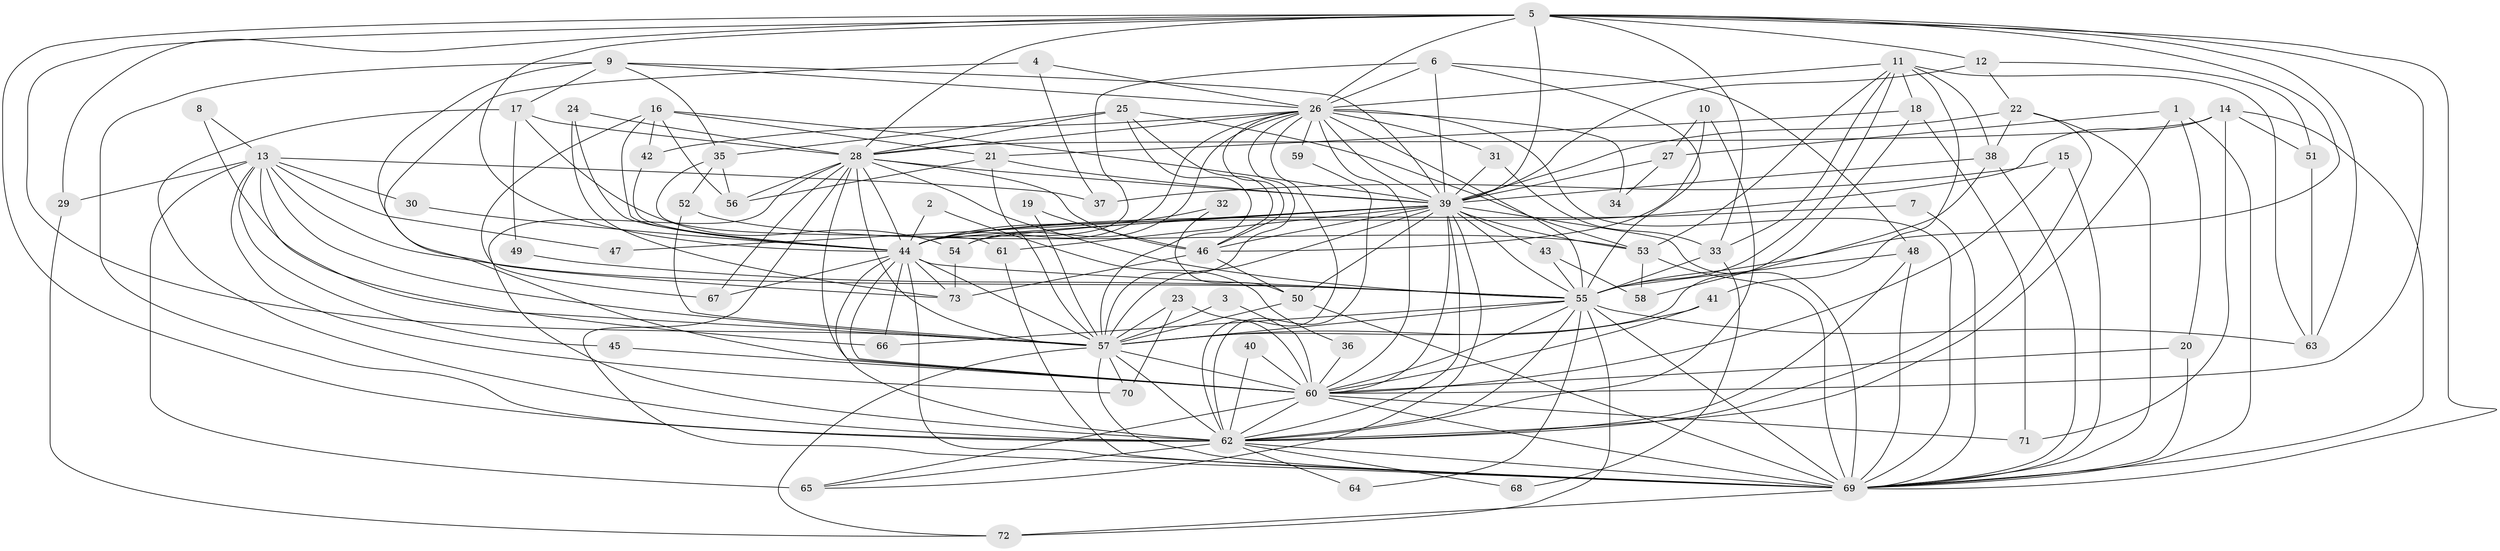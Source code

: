 // original degree distribution, {23: 0.0136986301369863, 22: 0.00684931506849315, 24: 0.02054794520547945, 26: 0.0136986301369863, 33: 0.00684931506849315, 19: 0.00684931506849315, 4: 0.07534246575342465, 8: 0.00684931506849315, 2: 0.5136986301369864, 9: 0.00684931506849315, 3: 0.2465753424657534, 12: 0.00684931506849315, 6: 0.0273972602739726, 5: 0.04794520547945205}
// Generated by graph-tools (version 1.1) at 2025/01/03/09/25 03:01:29]
// undirected, 73 vertices, 215 edges
graph export_dot {
graph [start="1"]
  node [color=gray90,style=filled];
  1;
  2;
  3;
  4;
  5;
  6;
  7;
  8;
  9;
  10;
  11;
  12;
  13;
  14;
  15;
  16;
  17;
  18;
  19;
  20;
  21;
  22;
  23;
  24;
  25;
  26;
  27;
  28;
  29;
  30;
  31;
  32;
  33;
  34;
  35;
  36;
  37;
  38;
  39;
  40;
  41;
  42;
  43;
  44;
  45;
  46;
  47;
  48;
  49;
  50;
  51;
  52;
  53;
  54;
  55;
  56;
  57;
  58;
  59;
  60;
  61;
  62;
  63;
  64;
  65;
  66;
  67;
  68;
  69;
  70;
  71;
  72;
  73;
  1 -- 20 [weight=1.0];
  1 -- 27 [weight=1.0];
  1 -- 62 [weight=1.0];
  1 -- 69 [weight=1.0];
  2 -- 36 [weight=1.0];
  2 -- 44 [weight=1.0];
  3 -- 57 [weight=1.0];
  3 -- 60 [weight=1.0];
  4 -- 26 [weight=1.0];
  4 -- 37 [weight=1.0];
  4 -- 60 [weight=1.0];
  5 -- 12 [weight=1.0];
  5 -- 26 [weight=2.0];
  5 -- 28 [weight=1.0];
  5 -- 29 [weight=1.0];
  5 -- 33 [weight=1.0];
  5 -- 39 [weight=2.0];
  5 -- 44 [weight=2.0];
  5 -- 55 [weight=1.0];
  5 -- 57 [weight=2.0];
  5 -- 60 [weight=1.0];
  5 -- 62 [weight=1.0];
  5 -- 63 [weight=2.0];
  5 -- 69 [weight=2.0];
  6 -- 26 [weight=1.0];
  6 -- 39 [weight=1.0];
  6 -- 44 [weight=1.0];
  6 -- 48 [weight=1.0];
  6 -- 55 [weight=1.0];
  7 -- 44 [weight=1.0];
  7 -- 69 [weight=1.0];
  8 -- 13 [weight=1.0];
  8 -- 57 [weight=1.0];
  9 -- 17 [weight=1.0];
  9 -- 26 [weight=1.0];
  9 -- 35 [weight=1.0];
  9 -- 39 [weight=1.0];
  9 -- 62 [weight=1.0];
  9 -- 73 [weight=1.0];
  10 -- 27 [weight=1.0];
  10 -- 46 [weight=1.0];
  10 -- 62 [weight=1.0];
  11 -- 18 [weight=1.0];
  11 -- 26 [weight=1.0];
  11 -- 33 [weight=1.0];
  11 -- 38 [weight=1.0];
  11 -- 41 [weight=1.0];
  11 -- 53 [weight=1.0];
  11 -- 55 [weight=1.0];
  11 -- 63 [weight=1.0];
  12 -- 22 [weight=1.0];
  12 -- 39 [weight=1.0];
  12 -- 51 [weight=1.0];
  13 -- 29 [weight=1.0];
  13 -- 30 [weight=1.0];
  13 -- 37 [weight=1.0];
  13 -- 45 [weight=1.0];
  13 -- 47 [weight=1.0];
  13 -- 55 [weight=1.0];
  13 -- 57 [weight=2.0];
  13 -- 65 [weight=1.0];
  13 -- 66 [weight=1.0];
  13 -- 70 [weight=1.0];
  14 -- 28 [weight=1.0];
  14 -- 44 [weight=1.0];
  14 -- 51 [weight=1.0];
  14 -- 69 [weight=1.0];
  14 -- 71 [weight=1.0];
  15 -- 37 [weight=1.0];
  15 -- 60 [weight=1.0];
  15 -- 69 [weight=1.0];
  16 -- 21 [weight=1.0];
  16 -- 39 [weight=1.0];
  16 -- 42 [weight=1.0];
  16 -- 44 [weight=1.0];
  16 -- 56 [weight=1.0];
  16 -- 67 [weight=1.0];
  17 -- 28 [weight=1.0];
  17 -- 49 [weight=1.0];
  17 -- 54 [weight=1.0];
  17 -- 62 [weight=2.0];
  18 -- 21 [weight=1.0];
  18 -- 57 [weight=1.0];
  18 -- 71 [weight=1.0];
  19 -- 46 [weight=1.0];
  19 -- 57 [weight=1.0];
  20 -- 60 [weight=1.0];
  20 -- 69 [weight=1.0];
  21 -- 39 [weight=1.0];
  21 -- 56 [weight=1.0];
  21 -- 57 [weight=1.0];
  22 -- 38 [weight=1.0];
  22 -- 39 [weight=1.0];
  22 -- 62 [weight=1.0];
  22 -- 69 [weight=1.0];
  23 -- 57 [weight=1.0];
  23 -- 60 [weight=1.0];
  23 -- 70 [weight=1.0];
  24 -- 28 [weight=1.0];
  24 -- 44 [weight=1.0];
  24 -- 73 [weight=1.0];
  25 -- 28 [weight=1.0];
  25 -- 35 [weight=1.0];
  25 -- 46 [weight=1.0];
  25 -- 53 [weight=1.0];
  25 -- 57 [weight=1.0];
  26 -- 28 [weight=1.0];
  26 -- 31 [weight=1.0];
  26 -- 34 [weight=1.0];
  26 -- 39 [weight=2.0];
  26 -- 42 [weight=1.0];
  26 -- 44 [weight=1.0];
  26 -- 46 [weight=1.0];
  26 -- 54 [weight=1.0];
  26 -- 55 [weight=2.0];
  26 -- 57 [weight=1.0];
  26 -- 59 [weight=2.0];
  26 -- 60 [weight=1.0];
  26 -- 62 [weight=2.0];
  26 -- 69 [weight=1.0];
  27 -- 34 [weight=1.0];
  27 -- 39 [weight=2.0];
  28 -- 39 [weight=2.0];
  28 -- 44 [weight=2.0];
  28 -- 46 [weight=1.0];
  28 -- 55 [weight=1.0];
  28 -- 56 [weight=1.0];
  28 -- 57 [weight=1.0];
  28 -- 60 [weight=1.0];
  28 -- 62 [weight=3.0];
  28 -- 67 [weight=1.0];
  28 -- 69 [weight=3.0];
  29 -- 72 [weight=1.0];
  30 -- 44 [weight=1.0];
  31 -- 33 [weight=1.0];
  31 -- 39 [weight=1.0];
  32 -- 44 [weight=1.0];
  32 -- 50 [weight=1.0];
  33 -- 55 [weight=2.0];
  33 -- 68 [weight=1.0];
  35 -- 52 [weight=1.0];
  35 -- 56 [weight=1.0];
  35 -- 61 [weight=1.0];
  36 -- 60 [weight=2.0];
  38 -- 39 [weight=1.0];
  38 -- 58 [weight=1.0];
  38 -- 69 [weight=1.0];
  39 -- 43 [weight=1.0];
  39 -- 44 [weight=1.0];
  39 -- 46 [weight=1.0];
  39 -- 47 [weight=1.0];
  39 -- 50 [weight=2.0];
  39 -- 53 [weight=1.0];
  39 -- 54 [weight=1.0];
  39 -- 55 [weight=2.0];
  39 -- 57 [weight=2.0];
  39 -- 60 [weight=1.0];
  39 -- 61 [weight=1.0];
  39 -- 62 [weight=1.0];
  39 -- 65 [weight=1.0];
  39 -- 69 [weight=1.0];
  40 -- 60 [weight=1.0];
  40 -- 62 [weight=1.0];
  41 -- 57 [weight=1.0];
  41 -- 60 [weight=1.0];
  42 -- 44 [weight=1.0];
  43 -- 55 [weight=1.0];
  43 -- 58 [weight=1.0];
  44 -- 55 [weight=1.0];
  44 -- 57 [weight=1.0];
  44 -- 60 [weight=1.0];
  44 -- 62 [weight=1.0];
  44 -- 66 [weight=1.0];
  44 -- 67 [weight=1.0];
  44 -- 69 [weight=1.0];
  44 -- 73 [weight=1.0];
  45 -- 60 [weight=1.0];
  46 -- 50 [weight=1.0];
  46 -- 73 [weight=1.0];
  48 -- 55 [weight=1.0];
  48 -- 62 [weight=1.0];
  48 -- 69 [weight=1.0];
  49 -- 55 [weight=1.0];
  50 -- 57 [weight=2.0];
  50 -- 69 [weight=1.0];
  51 -- 63 [weight=1.0];
  52 -- 53 [weight=1.0];
  52 -- 57 [weight=1.0];
  53 -- 58 [weight=1.0];
  53 -- 69 [weight=1.0];
  54 -- 73 [weight=1.0];
  55 -- 57 [weight=1.0];
  55 -- 60 [weight=1.0];
  55 -- 62 [weight=1.0];
  55 -- 63 [weight=1.0];
  55 -- 64 [weight=1.0];
  55 -- 66 [weight=1.0];
  55 -- 69 [weight=1.0];
  55 -- 72 [weight=1.0];
  57 -- 60 [weight=1.0];
  57 -- 62 [weight=1.0];
  57 -- 69 [weight=1.0];
  57 -- 70 [weight=1.0];
  57 -- 72 [weight=1.0];
  59 -- 62 [weight=1.0];
  60 -- 62 [weight=3.0];
  60 -- 65 [weight=1.0];
  60 -- 69 [weight=1.0];
  60 -- 71 [weight=1.0];
  61 -- 69 [weight=1.0];
  62 -- 64 [weight=1.0];
  62 -- 65 [weight=1.0];
  62 -- 68 [weight=1.0];
  62 -- 69 [weight=1.0];
  69 -- 72 [weight=1.0];
}
